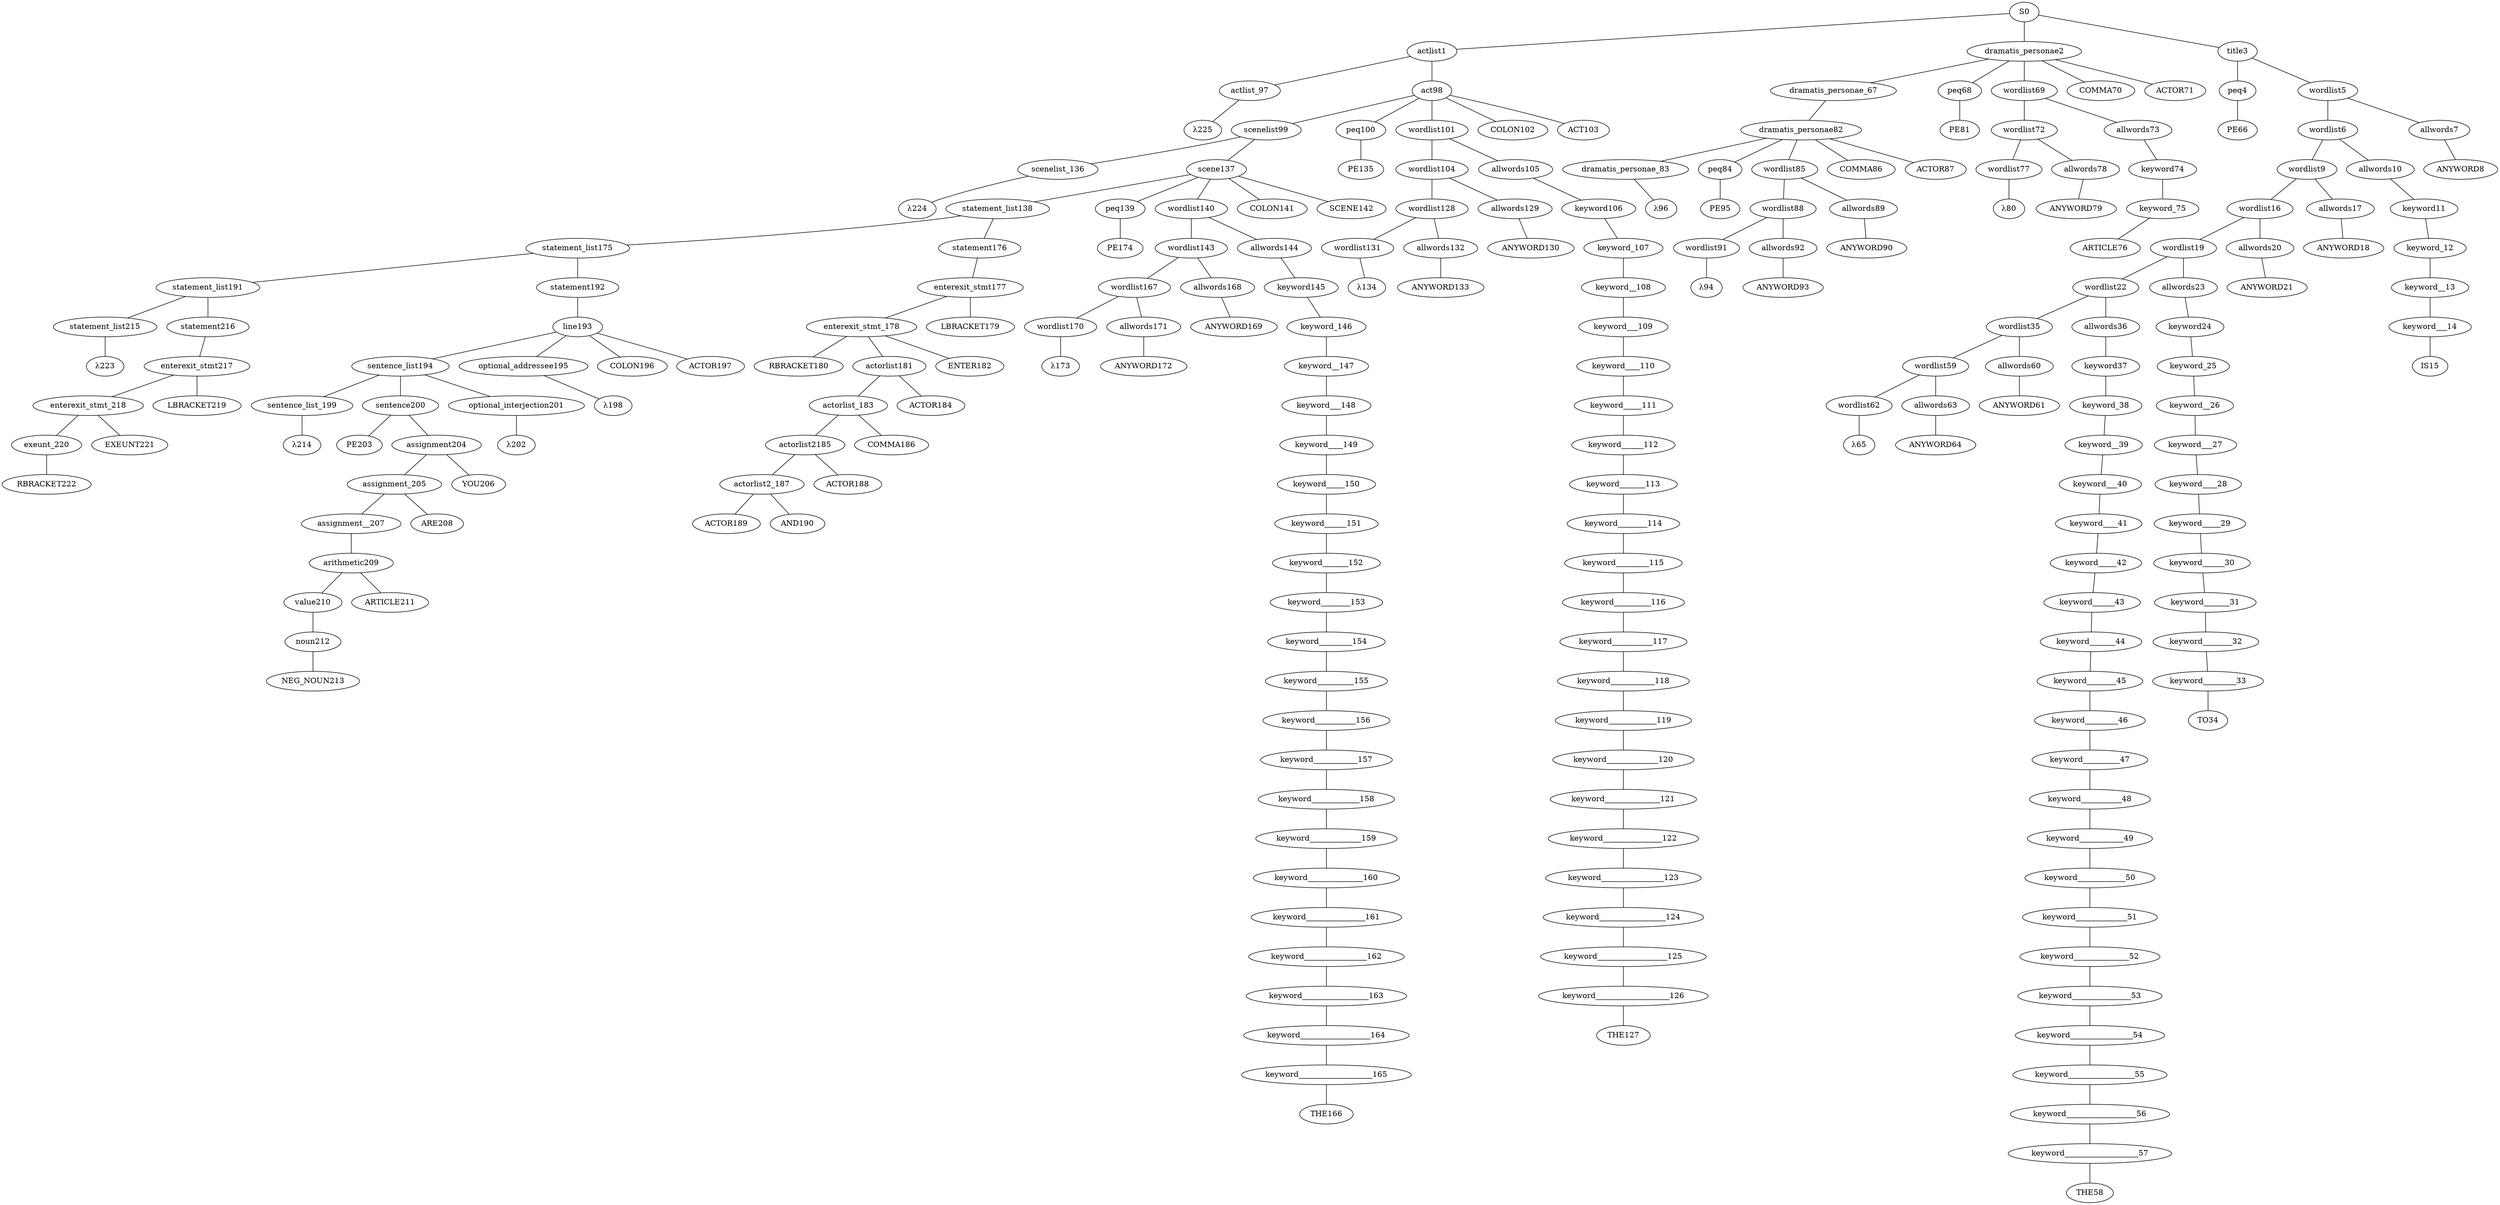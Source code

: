 strict graph {
	S0 -- actlist1
	S0 -- dramatis_personae2
	S0 -- title3

	title3 -- peq4
	title3 -- wordlist5

	wordlist5 -- wordlist6
	wordlist5 -- allwords7

	allwords7 -- ANYWORD8


	wordlist6 -- wordlist9
	wordlist6 -- allwords10

	allwords10 -- keyword11

	keyword11 -- keyword_12

	keyword_12 -- keyword__13

	keyword__13 -- keyword___14

	keyword___14 -- IS15


	wordlist9 -- wordlist16
	wordlist9 -- allwords17

	allwords17 -- ANYWORD18


	wordlist16 -- wordlist19
	wordlist16 -- allwords20

	allwords20 -- ANYWORD21


	wordlist19 -- wordlist22
	wordlist19 -- allwords23

	allwords23 -- keyword24

	keyword24 -- keyword_25

	keyword_25 -- keyword__26

	keyword__26 -- keyword___27

	keyword___27 -- keyword____28

	keyword____28 -- keyword_____29

	keyword_____29 -- keyword______30

	keyword______30 -- keyword_______31

	keyword_______31 -- keyword________32

	keyword________32 -- keyword_________33

	keyword_________33 -- TO34


	wordlist22 -- wordlist35
	wordlist22 -- allwords36

	allwords36 -- keyword37

	keyword37 -- keyword_38

	keyword_38 -- keyword__39

	keyword__39 -- keyword___40

	keyword___40 -- keyword____41

	keyword____41 -- keyword_____42

	keyword_____42 -- keyword______43

	keyword______43 -- keyword_______44

	keyword_______44 -- keyword________45

	keyword________45 -- keyword_________46

	keyword_________46 -- keyword__________47

	keyword__________47 -- keyword___________48

	keyword___________48 -- keyword____________49

	keyword____________49 -- keyword_____________50

	keyword_____________50 -- keyword______________51

	keyword______________51 -- keyword_______________52

	keyword_______________52 -- keyword________________53

	keyword________________53 -- keyword_________________54

	keyword_________________54 -- keyword__________________55

	keyword__________________55 -- keyword___________________56

	keyword___________________56 -- keyword____________________57

	keyword____________________57 -- THE58


	wordlist35 -- wordlist59
	wordlist35 -- allwords60

	allwords60 -- ANYWORD61


	wordlist59 -- wordlist62
	wordlist59 -- allwords63

	allwords63 -- ANYWORD64


	wordlist62 -- λ65

	peq4 -- PE66


	dramatis_personae2 -- dramatis_personae_67
	dramatis_personae2 -- peq68
	dramatis_personae2 -- wordlist69
	dramatis_personae2 -- COMMA70
	dramatis_personae2 -- ACTOR71



	wordlist69 -- wordlist72
	wordlist69 -- allwords73

	allwords73 -- keyword74

	keyword74 -- keyword_75

	keyword_75 -- ARTICLE76


	wordlist72 -- wordlist77
	wordlist72 -- allwords78

	allwords78 -- ANYWORD79


	wordlist77 -- λ80

	peq68 -- PE81


	dramatis_personae_67 -- dramatis_personae82

	dramatis_personae82 -- dramatis_personae_83
	dramatis_personae82 -- peq84
	dramatis_personae82 -- wordlist85
	dramatis_personae82 -- COMMA86
	dramatis_personae82 -- ACTOR87



	wordlist85 -- wordlist88
	wordlist85 -- allwords89

	allwords89 -- ANYWORD90


	wordlist88 -- wordlist91
	wordlist88 -- allwords92

	allwords92 -- ANYWORD93


	wordlist91 -- λ94

	peq84 -- PE95


	dramatis_personae_83 -- λ96

	actlist1 -- actlist_97
	actlist1 -- act98

	act98 -- scenelist99
	act98 -- peq100
	act98 -- wordlist101
	act98 -- COLON102
	act98 -- ACT103



	wordlist101 -- wordlist104
	wordlist101 -- allwords105

	allwords105 -- keyword106

	keyword106 -- keyword_107

	keyword_107 -- keyword__108

	keyword__108 -- keyword___109

	keyword___109 -- keyword____110

	keyword____110 -- keyword_____111

	keyword_____111 -- keyword______112

	keyword______112 -- keyword_______113

	keyword_______113 -- keyword________114

	keyword________114 -- keyword_________115

	keyword_________115 -- keyword__________116

	keyword__________116 -- keyword___________117

	keyword___________117 -- keyword____________118

	keyword____________118 -- keyword_____________119

	keyword_____________119 -- keyword______________120

	keyword______________120 -- keyword_______________121

	keyword_______________121 -- keyword________________122

	keyword________________122 -- keyword_________________123

	keyword_________________123 -- keyword__________________124

	keyword__________________124 -- keyword___________________125

	keyword___________________125 -- keyword____________________126

	keyword____________________126 -- THE127


	wordlist104 -- wordlist128
	wordlist104 -- allwords129

	allwords129 -- ANYWORD130


	wordlist128 -- wordlist131
	wordlist128 -- allwords132

	allwords132 -- ANYWORD133


	wordlist131 -- λ134

	peq100 -- PE135


	scenelist99 -- scenelist_136
	scenelist99 -- scene137

	scene137 -- statement_list138
	scene137 -- peq139
	scene137 -- wordlist140
	scene137 -- COLON141
	scene137 -- SCENE142



	wordlist140 -- wordlist143
	wordlist140 -- allwords144

	allwords144 -- keyword145

	keyword145 -- keyword_146

	keyword_146 -- keyword__147

	keyword__147 -- keyword___148

	keyword___148 -- keyword____149

	keyword____149 -- keyword_____150

	keyword_____150 -- keyword______151

	keyword______151 -- keyword_______152

	keyword_______152 -- keyword________153

	keyword________153 -- keyword_________154

	keyword_________154 -- keyword__________155

	keyword__________155 -- keyword___________156

	keyword___________156 -- keyword____________157

	keyword____________157 -- keyword_____________158

	keyword_____________158 -- keyword______________159

	keyword______________159 -- keyword_______________160

	keyword_______________160 -- keyword________________161

	keyword________________161 -- keyword_________________162

	keyword_________________162 -- keyword__________________163

	keyword__________________163 -- keyword___________________164

	keyword___________________164 -- keyword____________________165

	keyword____________________165 -- THE166


	wordlist143 -- wordlist167
	wordlist143 -- allwords168

	allwords168 -- ANYWORD169


	wordlist167 -- wordlist170
	wordlist167 -- allwords171

	allwords171 -- ANYWORD172


	wordlist170 -- λ173

	peq139 -- PE174


	statement_list138 -- statement_list175
	statement_list138 -- statement176

	statement176 -- enterexit_stmt177

	enterexit_stmt177 -- enterexit_stmt_178
	enterexit_stmt177 -- LBRACKET179


	enterexit_stmt_178 -- RBRACKET180
	enterexit_stmt_178 -- actorlist181
	enterexit_stmt_178 -- ENTER182


	actorlist181 -- actorlist_183
	actorlist181 -- ACTOR184


	actorlist_183 -- actorlist2185
	actorlist_183 -- COMMA186


	actorlist2185 -- actorlist2_187
	actorlist2185 -- ACTOR188


	actorlist2_187 -- ACTOR189
	actorlist2_187 -- AND190




	statement_list175 -- statement_list191
	statement_list175 -- statement192

	statement192 -- line193

	line193 -- sentence_list194
	line193 -- optional_addressee195
	line193 -- COLON196
	line193 -- ACTOR197



	optional_addressee195 -- λ198

	sentence_list194 -- sentence_list_199
	sentence_list194 -- sentence200
	sentence_list194 -- optional_interjection201

	optional_interjection201 -- λ202

	sentence200 -- PE203
	sentence200 -- assignment204

	assignment204 -- assignment_205
	assignment204 -- YOU206


	assignment_205 -- assignment__207
	assignment_205 -- ARE208


	assignment__207 -- arithmetic209

	arithmetic209 -- value210
	arithmetic209 -- ARTICLE211


	value210 -- noun212

	noun212 -- NEG_NOUN213



	sentence_list_199 -- λ214

	statement_list191 -- statement_list215
	statement_list191 -- statement216

	statement216 -- enterexit_stmt217

	enterexit_stmt217 -- enterexit_stmt_218
	enterexit_stmt217 -- LBRACKET219


	enterexit_stmt_218 -- exeunt_220
	enterexit_stmt_218 -- EXEUNT221


	exeunt_220 -- RBRACKET222


	statement_list215 -- λ223

	scenelist_136 -- λ224

	actlist_97 -- λ225


}